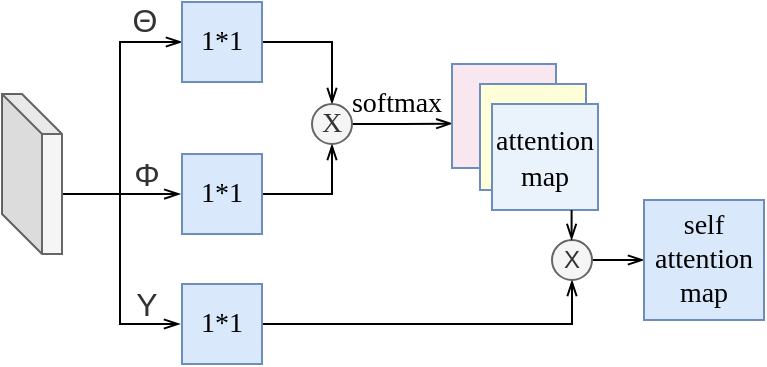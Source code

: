<mxfile version="15.2.9" type="github">
  <diagram id="e5c_-zffoZMua6HEfUIk" name="Page-1">
    <mxGraphModel dx="636" dy="328" grid="0" gridSize="10" guides="1" tooltips="1" connect="1" arrows="1" fold="1" page="1" pageScale="1" pageWidth="400" pageHeight="200" math="0" shadow="0">
      <root>
        <mxCell id="0" />
        <mxCell id="1" parent="0" />
        <mxCell id="9gje_V4jAHg-oB1P-Pxg-11" style="edgeStyle=orthogonalEdgeStyle;rounded=0;orthogonalLoop=1;jettySize=auto;html=1;exitX=1;exitY=0.5;exitDx=0;exitDy=0;entryX=0.5;entryY=0;entryDx=0;entryDy=0;endArrow=openThin;endFill=0;strokeWidth=1;" parent="1" source="dh9h-H0bZQw_cXQ3_Itg-5" target="9gje_V4jAHg-oB1P-Pxg-10" edge="1">
          <mxGeometry relative="1" as="geometry">
            <mxPoint x="138" y="25.5" as="sourcePoint" />
          </mxGeometry>
        </mxCell>
        <mxCell id="9gje_V4jAHg-oB1P-Pxg-12" style="edgeStyle=orthogonalEdgeStyle;rounded=0;orthogonalLoop=1;jettySize=auto;html=1;exitX=1;exitY=0.5;exitDx=0;exitDy=0;entryX=0.5;entryY=1;entryDx=0;entryDy=0;endArrow=openThin;endFill=0;strokeWidth=1;" parent="1" source="9gje_V4jAHg-oB1P-Pxg-3" target="9gje_V4jAHg-oB1P-Pxg-10" edge="1">
          <mxGeometry relative="1" as="geometry" />
        </mxCell>
        <mxCell id="9gje_V4jAHg-oB1P-Pxg-3" value="&lt;font style=&quot;font-size: 14px&quot; face=&quot;Times New Roman&quot;&gt;1*1&lt;/font&gt;" style="whiteSpace=wrap;html=1;aspect=fixed;fillColor=#dae8fc;strokeColor=#6c8ebf;" parent="1" vertex="1">
          <mxGeometry x="97" y="90" width="40" height="40" as="geometry" />
        </mxCell>
        <mxCell id="9gje_V4jAHg-oB1P-Pxg-18" style="edgeStyle=orthogonalEdgeStyle;rounded=0;orthogonalLoop=1;jettySize=auto;html=1;exitX=1;exitY=0.5;exitDx=0;exitDy=0;entryX=0.5;entryY=1;entryDx=0;entryDy=0;strokeWidth=1;endArrow=openThin;endFill=0;" parent="1" source="dh9h-H0bZQw_cXQ3_Itg-7" target="9gje_V4jAHg-oB1P-Pxg-16" edge="1">
          <mxGeometry relative="1" as="geometry">
            <mxPoint x="147" y="185" as="sourcePoint" />
          </mxGeometry>
        </mxCell>
        <mxCell id="dh9h-H0bZQw_cXQ3_Itg-4" style="edgeStyle=orthogonalEdgeStyle;rounded=0;orthogonalLoop=1;jettySize=auto;html=1;exitX=1;exitY=0.5;exitDx=0;exitDy=0;endArrow=openThin;endFill=0;strokeWidth=1;entryX=0.003;entryY=0.573;entryDx=0;entryDy=0;entryPerimeter=0;" edge="1" parent="1" source="9gje_V4jAHg-oB1P-Pxg-10" target="9gje_V4jAHg-oB1P-Pxg-15">
          <mxGeometry relative="1" as="geometry">
            <mxPoint x="226.064" y="75.056" as="targetPoint" />
          </mxGeometry>
        </mxCell>
        <mxCell id="9gje_V4jAHg-oB1P-Pxg-10" value="&lt;font style=&quot;font-size: 14px&quot; face=&quot;Times New Roman&quot;&gt;X&lt;/font&gt;" style="ellipse;whiteSpace=wrap;html=1;aspect=fixed;fillColor=#f5f5f5;strokeColor=#666666;fontColor=#333333;" parent="1" vertex="1">
          <mxGeometry x="162" y="65" width="20" height="20" as="geometry" />
        </mxCell>
        <mxCell id="9gje_V4jAHg-oB1P-Pxg-14" value="&lt;font face=&quot;Times New Roman&quot; style=&quot;font-size: 14px&quot;&gt;softmax&lt;/font&gt;" style="text;html=1;resizable=0;autosize=1;align=center;verticalAlign=middle;points=[];fillColor=none;strokeColor=none;rounded=0;" parent="1" vertex="1">
          <mxGeometry x="176" y="56" width="56" height="17" as="geometry" />
        </mxCell>
        <mxCell id="9gje_V4jAHg-oB1P-Pxg-15" value="" style="whiteSpace=wrap;html=1;aspect=fixed;fillColor=#F8E7EE;strokeColor=#6c8ebf;" parent="1" vertex="1">
          <mxGeometry x="232" y="45" width="52" height="52" as="geometry" />
        </mxCell>
        <mxCell id="9gje_V4jAHg-oB1P-Pxg-19" style="edgeStyle=orthogonalEdgeStyle;rounded=0;orthogonalLoop=1;jettySize=auto;html=1;exitX=1;exitY=0.5;exitDx=0;exitDy=0;entryX=0;entryY=0.5;entryDx=0;entryDy=0;strokeWidth=1;strokeColor=#000000;endArrow=openThin;endFill=0;" parent="1" source="9gje_V4jAHg-oB1P-Pxg-16" edge="1" target="9gje_V4jAHg-oB1P-Pxg-20">
          <mxGeometry relative="1" as="geometry">
            <mxPoint x="352" y="145" as="targetPoint" />
          </mxGeometry>
        </mxCell>
        <mxCell id="9gje_V4jAHg-oB1P-Pxg-16" value="X" style="ellipse;whiteSpace=wrap;html=1;aspect=fixed;fillColor=#f5f5f5;strokeColor=#666666;fontColor=#333333;" parent="1" vertex="1">
          <mxGeometry x="282" y="133" width="20" height="20" as="geometry" />
        </mxCell>
        <mxCell id="9gje_V4jAHg-oB1P-Pxg-20" value="&lt;font face=&quot;Times New Roman&quot; style=&quot;font-size: 14px&quot;&gt;self attention&lt;br&gt;map&lt;/font&gt;" style="whiteSpace=wrap;html=1;aspect=fixed;fillColor=#dae8fc;strokeColor=#6c8ebf;" parent="1" vertex="1">
          <mxGeometry x="328" y="113" width="60" height="60" as="geometry" />
        </mxCell>
        <mxCell id="dh9h-H0bZQw_cXQ3_Itg-2" style="edgeStyle=orthogonalEdgeStyle;rounded=0;orthogonalLoop=1;jettySize=auto;html=1;exitX=0;exitY=0;exitDx=30;exitDy=50;exitPerimeter=0;strokeWidth=1;endArrow=openThin;endFill=0;entryX=0;entryY=0.5;entryDx=0;entryDy=0;" edge="1" parent="1" source="eC1C0tQg5qfdY3fukHSV-1" target="dh9h-H0bZQw_cXQ3_Itg-5">
          <mxGeometry relative="1" as="geometry">
            <mxPoint x="97" y="39" as="targetPoint" />
            <Array as="points">
              <mxPoint x="66" y="110" />
              <mxPoint x="66" y="34" />
            </Array>
          </mxGeometry>
        </mxCell>
        <mxCell id="dh9h-H0bZQw_cXQ3_Itg-6" style="edgeStyle=orthogonalEdgeStyle;rounded=0;orthogonalLoop=1;jettySize=auto;html=1;exitX=0;exitY=0;exitDx=30.0;exitDy=50;exitPerimeter=0;endArrow=openThin;endFill=0;strokeWidth=1;" edge="1" parent="1" source="eC1C0tQg5qfdY3fukHSV-1">
          <mxGeometry relative="1" as="geometry">
            <mxPoint x="96.139" y="110.039" as="targetPoint" />
          </mxGeometry>
        </mxCell>
        <mxCell id="dh9h-H0bZQw_cXQ3_Itg-8" style="edgeStyle=orthogonalEdgeStyle;rounded=0;orthogonalLoop=1;jettySize=auto;html=1;exitX=0;exitY=0;exitDx=30;exitDy=50;exitPerimeter=0;entryX=0;entryY=0.5;entryDx=0;entryDy=0;endArrow=openThin;endFill=0;strokeWidth=1;" edge="1" parent="1">
          <mxGeometry relative="1" as="geometry">
            <mxPoint x="36" y="110" as="sourcePoint" />
            <mxPoint x="96" y="175" as="targetPoint" />
            <Array as="points">
              <mxPoint x="66" y="110" />
              <mxPoint x="66" y="175" />
            </Array>
          </mxGeometry>
        </mxCell>
        <mxCell id="eC1C0tQg5qfdY3fukHSV-1" value="" style="shape=cube;whiteSpace=wrap;html=1;boundedLbl=1;backgroundOutline=1;darkOpacity=0.05;darkOpacity2=0.1;strokeColor=#666666;fillColor=#f5f5f5;fontColor=#333333;" parent="1" vertex="1">
          <mxGeometry x="7" y="60" width="30" height="80" as="geometry" />
        </mxCell>
        <mxCell id="eC1C0tQg5qfdY3fukHSV-2" value="" style="whiteSpace=wrap;html=1;aspect=fixed;fillColor=#FEFFD9;strokeColor=#6c8ebf;" parent="1" vertex="1">
          <mxGeometry x="246" y="55" width="53" height="53" as="geometry" />
        </mxCell>
        <mxCell id="eC1C0tQg5qfdY3fukHSV-3" value="&lt;span style=&quot;font-size: 14px&quot;&gt;&lt;font face=&quot;Times New Roman&quot; style=&quot;font-size: 14px&quot;&gt;attention&lt;br&gt;map&lt;/font&gt;&lt;/span&gt;" style="whiteSpace=wrap;html=1;aspect=fixed;fillColor=#EAF3FC;strokeColor=#6c8ebf;" parent="1" vertex="1">
          <mxGeometry x="252" y="65" width="53" height="53" as="geometry" />
        </mxCell>
        <mxCell id="eC1C0tQg5qfdY3fukHSV-5" value="" style="endArrow=openThin;html=1;strokeColor=#000000;strokeWidth=1;entryX=0.5;entryY=0;entryDx=0;entryDy=0;endFill=0;" parent="1" edge="1">
          <mxGeometry width="50" height="50" relative="1" as="geometry">
            <mxPoint x="291.8" y="118" as="sourcePoint" />
            <mxPoint x="291.8" y="133" as="targetPoint" />
          </mxGeometry>
        </mxCell>
        <mxCell id="eC1C0tQg5qfdY3fukHSV-6" value="&lt;span style=&quot;color: rgb(51 , 51 , 51) ; font-family: &amp;#34;pingfang sc&amp;#34; , &amp;#34;lantinghei sc&amp;#34; , &amp;#34;microsoft yahei&amp;#34; , &amp;#34;arial&amp;#34; , , sans-serif , &amp;#34;tahoma&amp;#34; ; font-size: 16px ; background-color: rgb(255 , 255 , 255)&quot;&gt;Θ&lt;/span&gt;" style="text;html=1;resizable=0;autosize=1;align=center;verticalAlign=middle;points=[];fillColor=none;strokeColor=none;rounded=0;" parent="1" vertex="1">
          <mxGeometry x="67" y="13" width="22" height="19" as="geometry" />
        </mxCell>
        <mxCell id="eC1C0tQg5qfdY3fukHSV-7" value="&lt;span style=&quot;color: rgb(51 , 51 , 51) ; font-family: &amp;#34;pingfang sc&amp;#34; , &amp;#34;lantinghei sc&amp;#34; , &amp;#34;microsoft yahei&amp;#34; , &amp;#34;arial&amp;#34; , , sans-serif , &amp;#34;tahoma&amp;#34; ; font-size: 16px ; background-color: rgb(255 , 255 , 255)&quot;&gt;Φ&lt;/span&gt;" style="text;html=1;resizable=0;autosize=1;align=center;verticalAlign=middle;points=[];fillColor=none;strokeColor=none;rounded=0;" parent="1" vertex="1">
          <mxGeometry x="67" y="90" width="23" height="19" as="geometry" />
        </mxCell>
        <mxCell id="eC1C0tQg5qfdY3fukHSV-8" value="&lt;span style=&quot;color: rgb(51 , 51 , 51) ; font-family: &amp;#34;pingfang sc&amp;#34; , &amp;#34;lantinghei sc&amp;#34; , &amp;#34;microsoft yahei&amp;#34; , &amp;#34;arial&amp;#34; , , sans-serif , &amp;#34;tahoma&amp;#34; ; font-size: 16px ; background-color: rgb(255 , 255 , 255)&quot;&gt;Υ&lt;/span&gt;" style="text;html=1;resizable=0;autosize=1;align=center;verticalAlign=middle;points=[];fillColor=none;strokeColor=none;rounded=0;" parent="1" vertex="1">
          <mxGeometry x="68" y="155" width="21" height="19" as="geometry" />
        </mxCell>
        <mxCell id="dh9h-H0bZQw_cXQ3_Itg-5" value="&lt;font style=&quot;font-size: 14px&quot; face=&quot;Times New Roman&quot;&gt;1*1&lt;/font&gt;" style="whiteSpace=wrap;html=1;aspect=fixed;fillColor=#dae8fc;strokeColor=#6c8ebf;" vertex="1" parent="1">
          <mxGeometry x="97" y="14" width="40" height="40" as="geometry" />
        </mxCell>
        <mxCell id="dh9h-H0bZQw_cXQ3_Itg-7" value="&lt;font style=&quot;font-size: 14px&quot; face=&quot;Times New Roman&quot;&gt;1*1&lt;/font&gt;" style="whiteSpace=wrap;html=1;aspect=fixed;fillColor=#dae8fc;strokeColor=#6c8ebf;" vertex="1" parent="1">
          <mxGeometry x="97" y="155" width="40" height="40" as="geometry" />
        </mxCell>
      </root>
    </mxGraphModel>
  </diagram>
</mxfile>
